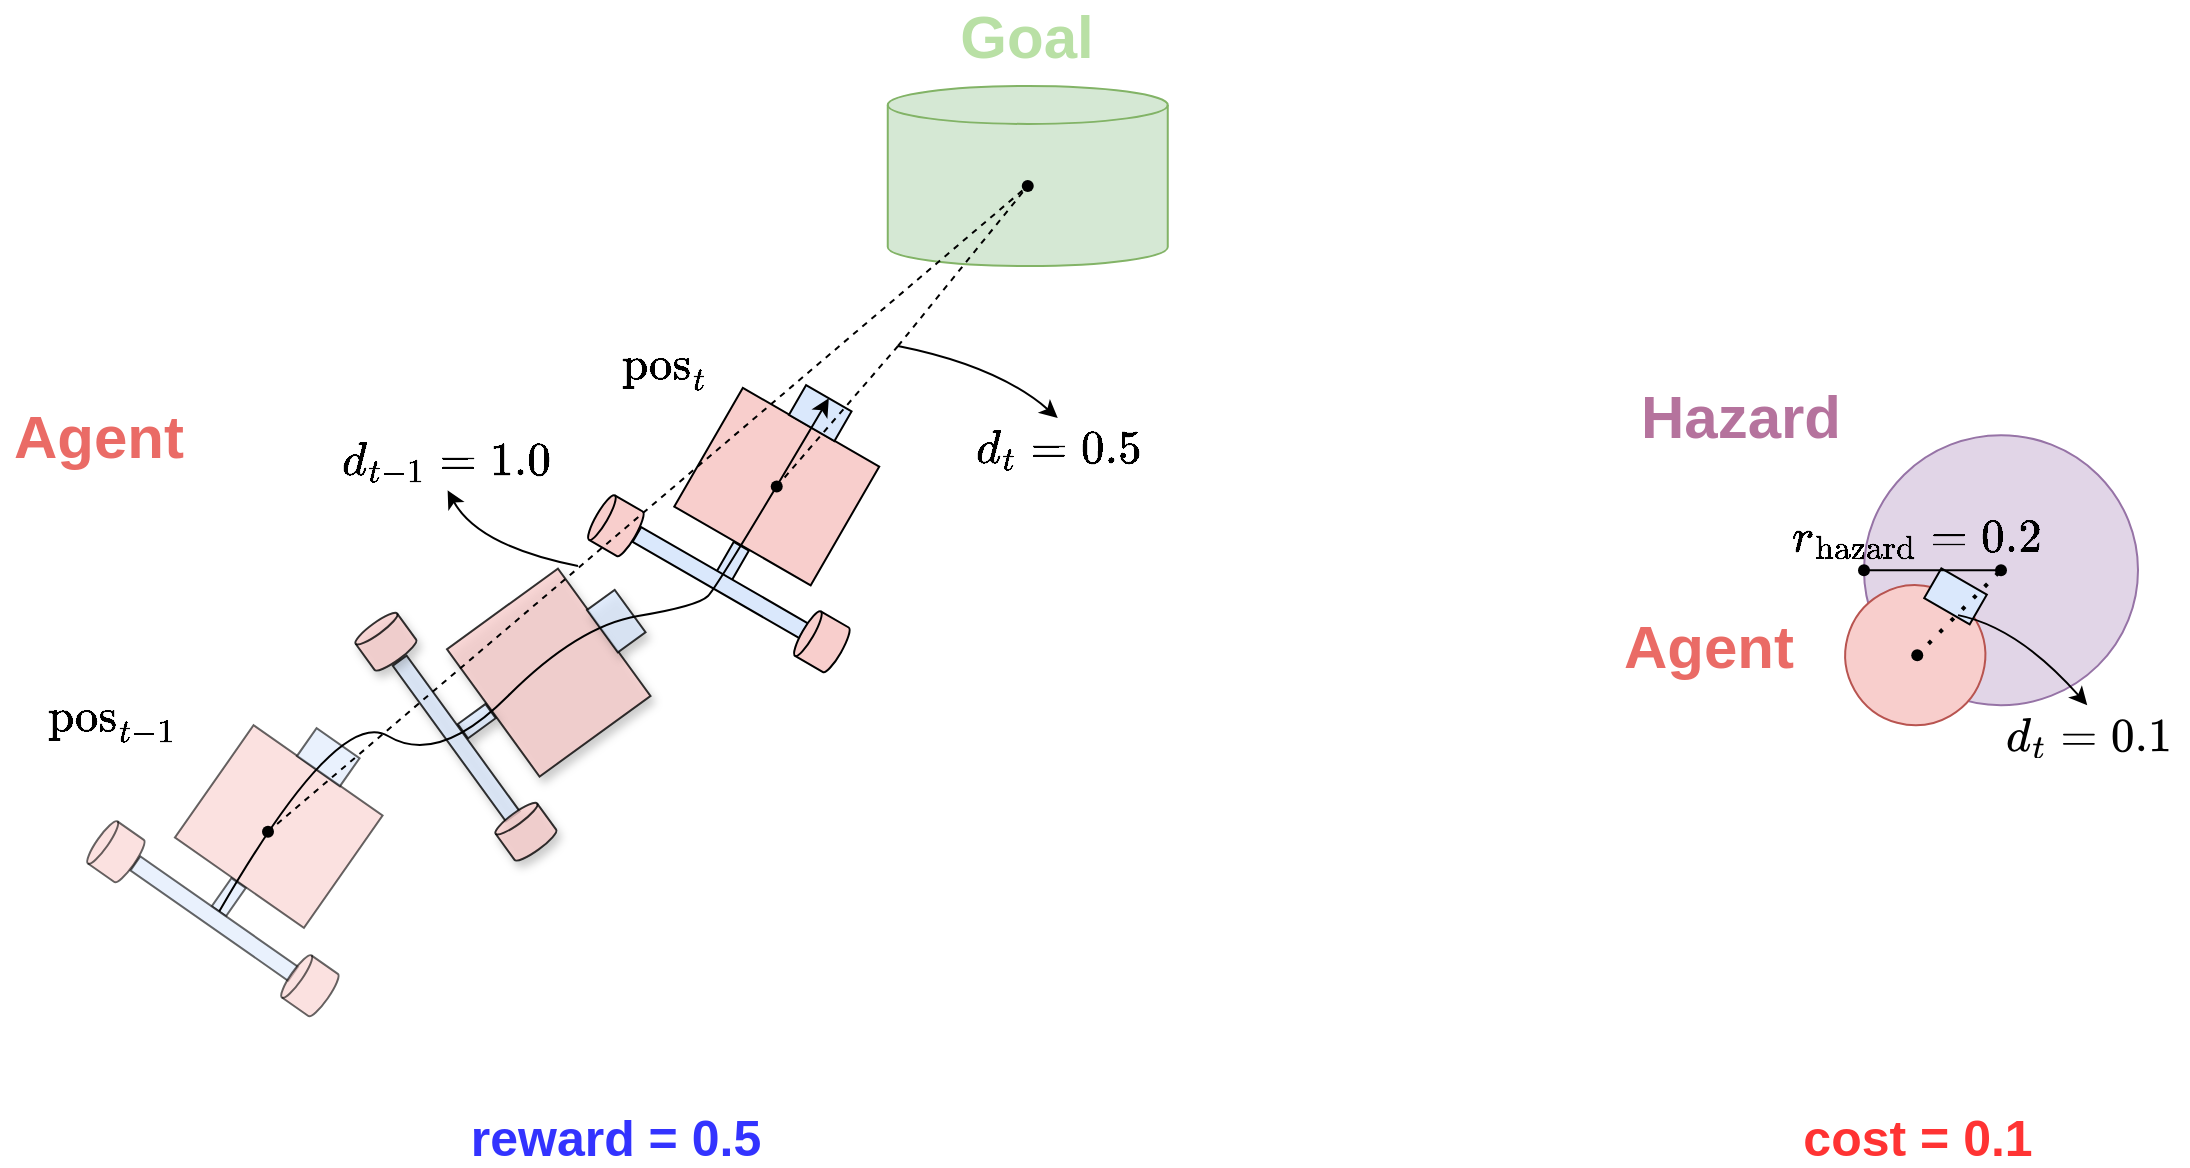 <mxfile version="27.0.9">
  <diagram name="페이지-1" id="_tKk17_IzhRB0h72TxY4">
    <mxGraphModel dx="2066" dy="1160" grid="1" gridSize="10" guides="1" tooltips="1" connect="1" arrows="1" fold="1" page="1" pageScale="1" pageWidth="827" pageHeight="1169" math="1" shadow="0">
      <root>
        <mxCell id="0" />
        <mxCell id="1" parent="0" />
        <mxCell id="dy6sLSSkbK1G9t8MEil--47" value="" style="shape=cylinder3;whiteSpace=wrap;html=1;boundedLbl=1;backgroundOutline=1;size=9.481;fillColor=#d5e8d4;strokeColor=#82b366;" parent="1" vertex="1">
          <mxGeometry x="534.88" y="200" width="140" height="90" as="geometry" />
        </mxCell>
        <mxCell id="dy6sLSSkbK1G9t8MEil--48" value="Goal" style="text;html=1;align=center;verticalAlign=middle;whiteSpace=wrap;rounded=0;fontSize=30;fontColor=#B9E0A5;fontStyle=1" parent="1" vertex="1">
          <mxGeometry x="567.32" y="160" width="75.12" height="30" as="geometry" />
        </mxCell>
        <mxCell id="dy6sLSSkbK1G9t8MEil--52" value="&lt;font style=&quot;color: rgb(234, 107, 102);&quot;&gt;Agent&lt;/font&gt;" style="text;html=1;align=center;verticalAlign=middle;whiteSpace=wrap;rounded=0;fontSize=30;fontColor=#B9E0A5;fontStyle=1" parent="1" vertex="1">
          <mxGeometry x="94.63" y="360" width="90.63" height="30" as="geometry" />
        </mxCell>
        <mxCell id="dy6sLSSkbK1G9t8MEil--2" value="" style="rounded=0;whiteSpace=wrap;html=1;fillColor=#f8cecc;strokeColor=default;rotation=-145;container=0;opacity=60;" parent="1" vertex="1">
          <mxGeometry x="191" y="536" width="78.75" height="68.571" as="geometry" />
        </mxCell>
        <mxCell id="dy6sLSSkbK1G9t8MEil--3" value="" style="rounded=0;whiteSpace=wrap;html=1;fillColor=#dae8fc;strokeColor=default;rotation=-145;container=0;opacity=60;" parent="1" vertex="1">
          <mxGeometry x="242" y="527" width="26.25" height="17.143" as="geometry" />
        </mxCell>
        <mxCell id="dy6sLSSkbK1G9t8MEil--4" value="" style="rounded=0;whiteSpace=wrap;html=1;fillColor=#dae8fc;strokeColor=default;rotation=-145;container=0;opacity=60;" parent="1" vertex="1">
          <mxGeometry x="201" y="597" width="8.75" height="17.143" as="geometry" />
        </mxCell>
        <mxCell id="dy6sLSSkbK1G9t8MEil--5" value="" style="rounded=0;whiteSpace=wrap;html=1;fillColor=#dae8fc;strokeColor=default;rotation=-145;container=0;opacity=60;" parent="1" vertex="1">
          <mxGeometry x="150" y="612" width="96.25" height="8.571" as="geometry" />
        </mxCell>
        <mxCell id="dy6sLSSkbK1G9t8MEil--6" value="" style="shape=cylinder3;whiteSpace=wrap;html=1;boundedLbl=1;backgroundOutline=1;size=2.875;direction=south;fillColor=#f8cecc;strokeColor=default;rotation=-145;container=0;opacity=60;" parent="1" vertex="1">
          <mxGeometry x="138" y="570" width="21.875" height="25.714" as="geometry" />
        </mxCell>
        <mxCell id="dy6sLSSkbK1G9t8MEil--7" value="" style="shape=cylinder3;whiteSpace=wrap;html=1;boundedLbl=1;backgroundOutline=1;size=2.875;direction=south;fillColor=#f8cecc;strokeColor=default;rotation=-145;container=0;opacity=60;" parent="1" vertex="1">
          <mxGeometry x="235" y="637" width="21.875" height="25.714" as="geometry" />
        </mxCell>
        <mxCell id="kyaiNh2SrCvYwGknFWDj-3" value="" style="rounded=0;whiteSpace=wrap;html=1;fillColor=#f8cecc;strokeColor=default;rotation=-150;container=0;" parent="1" vertex="1">
          <mxGeometry x="439.999" y="366.0" width="78.75" height="68.571" as="geometry" />
        </mxCell>
        <mxCell id="kyaiNh2SrCvYwGknFWDj-4" value="" style="rounded=0;whiteSpace=wrap;html=1;fillColor=#dae8fc;strokeColor=default;rotation=-150;container=0;" parent="1" vertex="1">
          <mxGeometry x="487.999" y="355.0" width="26.25" height="17.143" as="geometry" />
        </mxCell>
        <mxCell id="kyaiNh2SrCvYwGknFWDj-5" value="" style="rounded=0;whiteSpace=wrap;html=1;fillColor=#dae8fc;strokeColor=default;rotation=-150;container=0;" parent="1" vertex="1">
          <mxGeometry x="452.999" y="429.0" width="8.75" height="17.143" as="geometry" />
        </mxCell>
        <mxCell id="kyaiNh2SrCvYwGknFWDj-6" value="" style="rounded=0;whiteSpace=wrap;html=1;fillColor=#dae8fc;strokeColor=default;rotation=-150;container=0;" parent="1" vertex="1">
          <mxGeometry x="402.999" y="444.0" width="96.25" height="8.571" as="geometry" />
        </mxCell>
        <mxCell id="kyaiNh2SrCvYwGknFWDj-7" value="" style="shape=cylinder3;whiteSpace=wrap;html=1;boundedLbl=1;backgroundOutline=1;size=2.875;direction=south;fillColor=#f8cecc;strokeColor=default;rotation=-150;container=0;" parent="1" vertex="1">
          <mxGeometry x="387.999" y="407.0" width="21.875" height="25.714" as="geometry" />
        </mxCell>
        <mxCell id="kyaiNh2SrCvYwGknFWDj-8" value="" style="shape=cylinder3;whiteSpace=wrap;html=1;boundedLbl=1;backgroundOutline=1;size=2.875;direction=south;fillColor=#f8cecc;strokeColor=default;rotation=-150;container=0;" parent="1" vertex="1">
          <mxGeometry x="490.999" y="465.0" width="21.875" height="25.714" as="geometry" />
        </mxCell>
        <mxCell id="kyaiNh2SrCvYwGknFWDj-11" value="" style="rounded=0;whiteSpace=wrap;html=1;fillColor=#f8cecc;strokeColor=default;rotation=-126;container=0;opacity=80;shadow=1;" parent="1" vertex="1">
          <mxGeometry x="325.999" y="459.0" width="78.75" height="68.571" as="geometry" />
        </mxCell>
        <mxCell id="kyaiNh2SrCvYwGknFWDj-12" value="" style="rounded=0;whiteSpace=wrap;html=1;fillColor=#dae8fc;strokeColor=default;rotation=-126;container=0;opacity=80;shadow=1;" parent="1" vertex="1">
          <mxGeometry x="385.999" y="459.0" width="26.25" height="17.143" as="geometry" />
        </mxCell>
        <mxCell id="kyaiNh2SrCvYwGknFWDj-13" value="" style="rounded=0;whiteSpace=wrap;html=1;fillColor=#dae8fc;strokeColor=default;rotation=-126;container=0;opacity=80;shadow=1;" parent="1" vertex="1">
          <mxGeometry x="324.999" y="509.0" width="8.75" height="17.143" as="geometry" />
        </mxCell>
        <mxCell id="kyaiNh2SrCvYwGknFWDj-14" value="" style="rounded=0;whiteSpace=wrap;html=1;fillColor=#dae8fc;strokeColor=default;rotation=-126;container=0;opacity=80;shadow=1;" parent="1" vertex="1">
          <mxGeometry x="270.999" y="522.0" width="96.25" height="8.571" as="geometry" />
        </mxCell>
        <mxCell id="kyaiNh2SrCvYwGknFWDj-15" value="" style="shape=cylinder3;whiteSpace=wrap;html=1;boundedLbl=1;backgroundOutline=1;size=2.875;direction=south;fillColor=#f8cecc;strokeColor=default;rotation=-126;container=0;opacity=80;shadow=1;" parent="1" vertex="1">
          <mxGeometry x="272.999" y="465.0" width="21.875" height="25.714" as="geometry" />
        </mxCell>
        <mxCell id="kyaiNh2SrCvYwGknFWDj-16" value="" style="shape=cylinder3;whiteSpace=wrap;html=1;boundedLbl=1;backgroundOutline=1;size=2.875;direction=south;fillColor=#f8cecc;strokeColor=default;rotation=-126;container=0;opacity=80;shadow=1;" parent="1" vertex="1">
          <mxGeometry x="342.999" y="560.0" width="21.875" height="25.714" as="geometry" />
        </mxCell>
        <mxCell id="kyaiNh2SrCvYwGknFWDj-19" value="" style="curved=1;endArrow=classic;html=1;rounded=0;exitX=0.5;exitY=1;exitDx=0;exitDy=0;entryX=0.5;entryY=1;entryDx=0;entryDy=0;" parent="1" source="dy6sLSSkbK1G9t8MEil--5" target="kyaiNh2SrCvYwGknFWDj-4" edge="1">
          <mxGeometry width="50" height="50" relative="1" as="geometry">
            <mxPoint x="160" y="750" as="sourcePoint" />
            <mxPoint x="440" y="570" as="targetPoint" />
            <Array as="points">
              <mxPoint x="260" y="510" />
              <mxPoint x="310" y="540" />
              <mxPoint x="380" y="470" />
              <mxPoint x="440" y="460" />
              <mxPoint x="450" y="450" />
            </Array>
          </mxGeometry>
        </mxCell>
        <mxCell id="kyaiNh2SrCvYwGknFWDj-21" value="&lt;font&gt;`\text{pos}_{t - 1}`&lt;/font&gt;" style="text;html=1;align=center;verticalAlign=middle;whiteSpace=wrap;rounded=0;fontSize=20;" parent="1" vertex="1">
          <mxGeometry x="110" y="500.57" width="75.26" height="30" as="geometry" />
        </mxCell>
        <mxCell id="kyaiNh2SrCvYwGknFWDj-22" value="&lt;font&gt;`\text{pos}_t`&lt;/font&gt;" style="text;html=1;align=center;verticalAlign=middle;whiteSpace=wrap;rounded=0;fontSize=20;" parent="1" vertex="1">
          <mxGeometry x="393" y="325" width="60" height="30" as="geometry" />
        </mxCell>
        <mxCell id="QHuSpdjjvRMu_k9thkKk-1" value="" style="shape=waypoint;sketch=0;fillStyle=solid;size=6;pointerEvents=1;points=[];fillColor=none;resizable=0;rotatable=0;perimeter=centerPerimeter;snapToPoint=1;" parent="1" vertex="1">
          <mxGeometry x="215" y="562.86" width="20" height="20" as="geometry" />
        </mxCell>
        <mxCell id="QHuSpdjjvRMu_k9thkKk-2" value="" style="shape=waypoint;sketch=0;fillStyle=solid;size=6;pointerEvents=1;points=[];fillColor=none;resizable=0;rotatable=0;perimeter=centerPerimeter;snapToPoint=1;" parent="1" vertex="1">
          <mxGeometry x="594.88" y="240" width="20" height="20" as="geometry" />
        </mxCell>
        <mxCell id="QHuSpdjjvRMu_k9thkKk-3" value="" style="endArrow=none;dashed=1;html=1;rounded=0;exitX=0.325;exitY=0.544;exitDx=0;exitDy=0;exitPerimeter=0;" parent="1" source="QHuSpdjjvRMu_k9thkKk-1" target="QHuSpdjjvRMu_k9thkKk-2" edge="1">
          <mxGeometry width="50" height="50" relative="1" as="geometry">
            <mxPoint x="430" y="550" as="sourcePoint" />
            <mxPoint x="480" y="500" as="targetPoint" />
          </mxGeometry>
        </mxCell>
        <mxCell id="QHuSpdjjvRMu_k9thkKk-4" value="" style="shape=waypoint;sketch=0;fillStyle=solid;size=6;pointerEvents=1;points=[];fillColor=none;resizable=0;rotatable=0;perimeter=centerPerimeter;snapToPoint=1;" parent="1" vertex="1">
          <mxGeometry x="469.37" y="390.29" width="20" height="20" as="geometry" />
        </mxCell>
        <mxCell id="QHuSpdjjvRMu_k9thkKk-5" value="" style="endArrow=none;dashed=1;html=1;rounded=0;exitDx=0;exitDy=0;exitPerimeter=0;entryX=0.706;entryY=0.531;entryDx=0;entryDy=0;entryPerimeter=0;" parent="1" target="QHuSpdjjvRMu_k9thkKk-2" edge="1">
          <mxGeometry width="50" height="50" relative="1" as="geometry">
            <mxPoint x="540" y="330" as="sourcePoint" />
            <mxPoint x="947.32" y="260" as="targetPoint" />
          </mxGeometry>
        </mxCell>
        <mxCell id="QHuSpdjjvRMu_k9thkKk-8" value="`d_{t - 1} = 1.0`" style="text;html=1;align=center;verticalAlign=middle;whiteSpace=wrap;rounded=0;fontSize=20;" parent="1" vertex="1">
          <mxGeometry x="262.38" y="372.14" width="104.87" height="30" as="geometry" />
        </mxCell>
        <mxCell id="QHuSpdjjvRMu_k9thkKk-9" value="`d_t = 0.5`" style="text;html=1;align=center;verticalAlign=middle;whiteSpace=wrap;rounded=0;fontSize=20;" parent="1" vertex="1">
          <mxGeometry x="564.88" y="366" width="110" height="30" as="geometry" />
        </mxCell>
        <mxCell id="QHuSpdjjvRMu_k9thkKk-11" value="&lt;font&gt;reward = 0.5&lt;/font&gt;" style="text;html=1;align=center;verticalAlign=middle;whiteSpace=wrap;rounded=0;fontStyle=1;fontSize=25;fontColor=#3333FF;" parent="1" vertex="1">
          <mxGeometry x="319.12" y="710" width="160" height="30" as="geometry" />
        </mxCell>
        <mxCell id="QHuSpdjjvRMu_k9thkKk-12" value="" style="curved=1;endArrow=classic;html=1;rounded=0;entryX=0.5;entryY=1;entryDx=0;entryDy=0;" parent="1" target="QHuSpdjjvRMu_k9thkKk-8" edge="1">
          <mxGeometry width="50" height="50" relative="1" as="geometry">
            <mxPoint x="380" y="440" as="sourcePoint" />
            <mxPoint x="320" y="349" as="targetPoint" />
            <Array as="points">
              <mxPoint x="330" y="430" />
            </Array>
          </mxGeometry>
        </mxCell>
        <mxCell id="QHuSpdjjvRMu_k9thkKk-13" value="" style="curved=1;endArrow=classic;html=1;rounded=0;entryX=0.5;entryY=0;entryDx=0;entryDy=0;" parent="1" target="QHuSpdjjvRMu_k9thkKk-9" edge="1">
          <mxGeometry width="50" height="50" relative="1" as="geometry">
            <mxPoint x="540" y="330" as="sourcePoint" />
            <mxPoint x="560" y="490" as="targetPoint" />
            <Array as="points">
              <mxPoint x="590" y="340" />
            </Array>
          </mxGeometry>
        </mxCell>
        <mxCell id="QHuSpdjjvRMu_k9thkKk-15" value="" style="endArrow=none;dashed=1;html=1;rounded=0;exitX=0.825;exitY=0.767;exitDx=0;exitDy=0;exitPerimeter=0;entryDx=0;entryDy=0;entryPerimeter=0;" parent="1" source="QHuSpdjjvRMu_k9thkKk-4" edge="1">
          <mxGeometry width="50" height="50" relative="1" as="geometry">
            <mxPoint x="479" y="400" as="sourcePoint" />
            <mxPoint x="540" y="330" as="targetPoint" />
          </mxGeometry>
        </mxCell>
        <mxCell id="9n47IOnfKrXOvUuUFpBr-16" value="&lt;font style=&quot;color: rgb(234, 107, 102);&quot;&gt;Agent&lt;/font&gt;" style="text;html=1;align=center;verticalAlign=middle;whiteSpace=wrap;rounded=0;fontSize=30;fontColor=#B9E0A5;fontStyle=1" vertex="1" parent="1">
          <mxGeometry x="900" y="464.7" width="90.63" height="30" as="geometry" />
        </mxCell>
        <mxCell id="9n47IOnfKrXOvUuUFpBr-17" value="" style="ellipse;whiteSpace=wrap;html=1;fillColor=#e1d5e7;strokeColor=#9673a6;" vertex="1" parent="1">
          <mxGeometry x="1023" y="374.57" width="137" height="135" as="geometry" />
        </mxCell>
        <mxCell id="9n47IOnfKrXOvUuUFpBr-18" value="&lt;font style=&quot;color: rgb(181, 115, 157);&quot;&gt;Hazard&lt;/font&gt;" style="text;html=1;align=center;verticalAlign=middle;whiteSpace=wrap;rounded=0;fontSize=30;fontColor=#B9E0A5;fontStyle=1" vertex="1" parent="1">
          <mxGeometry x="910" y="349.57" width="103" height="30" as="geometry" />
        </mxCell>
        <mxCell id="9n47IOnfKrXOvUuUFpBr-19" value="" style="group;rotation=-165;" vertex="1" connectable="0" parent="1">
          <mxGeometry x="1014.633" y="439.571" width="70" height="80.253" as="geometry" />
        </mxCell>
        <mxCell id="9n47IOnfKrXOvUuUFpBr-20" value="" style="ellipse;whiteSpace=wrap;html=1;fillColor=#f8cecc;strokeColor=#b85450;rotation=-165;" vertex="1" parent="9n47IOnfKrXOvUuUFpBr-19">
          <mxGeometry x="-1" y="10" width="70" height="70" as="geometry" />
        </mxCell>
        <mxCell id="9n47IOnfKrXOvUuUFpBr-21" value="" style="rounded=0;whiteSpace=wrap;html=1;fillColor=#dae8fc;strokeColor=default;rotation=-150;" vertex="1" parent="9n47IOnfKrXOvUuUFpBr-19">
          <mxGeometry x="41" y="7" width="26.25" height="17.143" as="geometry" />
        </mxCell>
        <mxCell id="9n47IOnfKrXOvUuUFpBr-22" value="" style="shape=waypoint;sketch=0;size=6;pointerEvents=1;points=[];fillColor=none;resizable=0;rotatable=0;perimeter=centerPerimeter;snapToPoint=1;" vertex="1" parent="9n47IOnfKrXOvUuUFpBr-19">
          <mxGeometry x="24.997" y="34.999" width="20" height="20" as="geometry" />
        </mxCell>
        <mxCell id="9n47IOnfKrXOvUuUFpBr-23" value="" style="endArrow=none;dashed=1;html=1;dashPattern=1 3;strokeWidth=2;rounded=0;exitX=0.519;exitY=0.3;exitDx=0;exitDy=0;exitPerimeter=0;" edge="1" parent="1" source="9n47IOnfKrXOvUuUFpBr-22" target="9n47IOnfKrXOvUuUFpBr-24">
          <mxGeometry width="50" height="50" relative="1" as="geometry">
            <mxPoint x="1040" y="450.57" as="sourcePoint" />
            <mxPoint x="1090" y="400.57" as="targetPoint" />
          </mxGeometry>
        </mxCell>
        <mxCell id="9n47IOnfKrXOvUuUFpBr-24" value="" style="shape=waypoint;sketch=0;size=6;pointerEvents=1;points=[];fillColor=none;resizable=0;rotatable=0;perimeter=centerPerimeter;snapToPoint=1;" vertex="1" parent="1">
          <mxGeometry x="1081.5" y="432.07" width="20" height="20" as="geometry" />
        </mxCell>
        <mxCell id="9n47IOnfKrXOvUuUFpBr-25" value="&lt;svg xmlns=&quot;http://www.w3.org/2000/svg&quot; width=&quot;7.85ex&quot; height=&quot;1.927ex&quot; role=&quot;img&quot; viewBox=&quot;0 -694 3469.8 851.8&quot; xmlns:xlink=&quot;http://www.w3.org/1999/xlink&quot; style=&quot;vertical-align: -0.357ex;&quot;&gt;&lt;defs&gt;&lt;path id=&quot;MJX-1-TEX-I-1D451&quot; d=&quot;M366 683Q367 683 438 688T511 694Q523 694 523 686Q523 679 450 384T375 83T374 68Q374 26 402 26Q411 27 422 35Q443 55 463 131Q469 151 473 152Q475 153 483 153H487H491Q506 153 506 145Q506 140 503 129Q490 79 473 48T445 8T417 -8Q409 -10 393 -10Q359 -10 336 5T306 36L300 51Q299 52 296 50Q294 48 292 46Q233 -10 172 -10Q117 -10 75 30T33 157Q33 205 53 255T101 341Q148 398 195 420T280 442Q336 442 364 400Q369 394 369 396Q370 400 396 505T424 616Q424 629 417 632T378 637H357Q351 643 351 645T353 664Q358 683 366 683ZM352 326Q329 405 277 405Q242 405 210 374T160 293Q131 214 119 129Q119 126 119 118T118 106Q118 61 136 44T179 26Q233 26 290 98L298 109L352 326Z&quot;&gt;&lt;/path&gt;&lt;path id=&quot;MJX-1-TEX-I-1D461&quot; d=&quot;M26 385Q19 392 19 395Q19 399 22 411T27 425Q29 430 36 430T87 431H140L159 511Q162 522 166 540T173 566T179 586T187 603T197 615T211 624T229 626Q247 625 254 615T261 596Q261 589 252 549T232 470L222 433Q222 431 272 431H323Q330 424 330 420Q330 398 317 385H210L174 240Q135 80 135 68Q135 26 162 26Q197 26 230 60T283 144Q285 150 288 151T303 153H307Q322 153 322 145Q322 142 319 133Q314 117 301 95T267 48T216 6T155 -11Q125 -11 98 4T59 56Q57 64 57 83V101L92 241Q127 382 128 383Q128 385 77 385H26Z&quot;&gt;&lt;/path&gt;&lt;path id=&quot;MJX-1-TEX-N-3D&quot; d=&quot;M56 347Q56 360 70 367H707Q722 359 722 347Q722 336 708 328L390 327H72Q56 332 56 347ZM56 153Q56 168 72 173H708Q722 163 722 153Q722 140 707 133H70Q56 140 56 153Z&quot;&gt;&lt;/path&gt;&lt;path id=&quot;MJX-1-TEX-N-30&quot; d=&quot;M96 585Q152 666 249 666Q297 666 345 640T423 548Q460 465 460 320Q460 165 417 83Q397 41 362 16T301 -15T250 -22Q224 -22 198 -16T137 16T82 83Q39 165 39 320Q39 494 96 585ZM321 597Q291 629 250 629Q208 629 178 597Q153 571 145 525T137 333Q137 175 145 125T181 46Q209 16 250 16Q290 16 318 46Q347 76 354 130T362 333Q362 478 354 524T321 597Z&quot;&gt;&lt;/path&gt;&lt;path id=&quot;MJX-1-TEX-N-2E&quot; d=&quot;M78 60Q78 84 95 102T138 120Q162 120 180 104T199 61Q199 36 182 18T139 0T96 17T78 60Z&quot;&gt;&lt;/path&gt;&lt;path id=&quot;MJX-1-TEX-N-31&quot; d=&quot;M213 578L200 573Q186 568 160 563T102 556H83V602H102Q149 604 189 617T245 641T273 663Q275 666 285 666Q294 666 302 660V361L303 61Q310 54 315 52T339 48T401 46H427V0H416Q395 3 257 3Q121 3 100 0H88V46H114Q136 46 152 46T177 47T193 50T201 52T207 57T213 61V578Z&quot;&gt;&lt;/path&gt;&lt;/defs&gt;&lt;g stroke=&quot;currentColor&quot; fill=&quot;currentColor&quot; stroke-width=&quot;0&quot; transform=&quot;scale(1,-1)&quot;&gt;&lt;g data-mml-node=&quot;math&quot;&gt;&lt;g data-mml-node=&quot;mstyle&quot;&gt;&lt;g data-mml-node=&quot;msub&quot;&gt;&lt;g data-mml-node=&quot;mi&quot;&gt;&lt;use data-c=&quot;1D451&quot; xlink:href=&quot;#MJX-1-TEX-I-1D451&quot;&gt;&lt;/use&gt;&lt;/g&gt;&lt;g data-mml-node=&quot;mi&quot; transform=&quot;translate(553,-150) scale(0.707)&quot;&gt;&lt;use data-c=&quot;1D461&quot; xlink:href=&quot;#MJX-1-TEX-I-1D461&quot;&gt;&lt;/use&gt;&lt;/g&gt;&lt;/g&gt;&lt;g data-mml-node=&quot;mo&quot; transform=&quot;translate(1136,0)&quot;&gt;&lt;use data-c=&quot;3D&quot; xlink:href=&quot;#MJX-1-TEX-N-3D&quot;&gt;&lt;/use&gt;&lt;/g&gt;&lt;g data-mml-node=&quot;mn&quot; transform=&quot;translate(2191.8,0)&quot;&gt;&lt;use data-c=&quot;30&quot; xlink:href=&quot;#MJX-1-TEX-N-30&quot;&gt;&lt;/use&gt;&lt;use data-c=&quot;2E&quot; xlink:href=&quot;#MJX-1-TEX-N-2E&quot; transform=&quot;translate(500,0)&quot;&gt;&lt;/use&gt;&lt;use data-c=&quot;31&quot; xlink:href=&quot;#MJX-1-TEX-N-31&quot; transform=&quot;translate(778,0)&quot;&gt;&lt;/use&gt;&lt;/g&gt;&lt;/g&gt;&lt;/g&gt;&lt;/g&gt;&lt;/svg&gt;" style="text;html=1;align=center;verticalAlign=middle;whiteSpace=wrap;rounded=0;fontSize=20;" vertex="1" parent="1">
          <mxGeometry x="1084.63" y="509.57" width="100" height="30" as="geometry" />
        </mxCell>
        <mxCell id="9n47IOnfKrXOvUuUFpBr-26" value="" style="curved=1;endArrow=classic;html=1;rounded=0;entryX=0.5;entryY=0;entryDx=0;entryDy=0;" edge="1" parent="1" target="9n47IOnfKrXOvUuUFpBr-25">
          <mxGeometry width="50" height="50" relative="1" as="geometry">
            <mxPoint x="1070" y="464.57" as="sourcePoint" />
            <mxPoint x="960" y="430.57" as="targetPoint" />
            <Array as="points">
              <mxPoint x="1100" y="470.57" />
            </Array>
          </mxGeometry>
        </mxCell>
        <mxCell id="9n47IOnfKrXOvUuUFpBr-27" value="" style="shape=waypoint;sketch=0;size=6;pointerEvents=1;points=[];fillColor=none;resizable=0;rotatable=0;perimeter=centerPerimeter;snapToPoint=1;" vertex="1" parent="1">
          <mxGeometry x="1013" y="432.07" width="20" height="20" as="geometry" />
        </mxCell>
        <mxCell id="9n47IOnfKrXOvUuUFpBr-28" value="" style="endArrow=none;html=1;rounded=0;exitX=0.35;exitY=0.425;exitDx=0;exitDy=0;exitPerimeter=0;" edge="1" parent="1" source="9n47IOnfKrXOvUuUFpBr-27" target="9n47IOnfKrXOvUuUFpBr-24">
          <mxGeometry width="50" height="50" relative="1" as="geometry">
            <mxPoint x="1000" y="480.57" as="sourcePoint" />
            <mxPoint x="1050" y="430.57" as="targetPoint" />
          </mxGeometry>
        </mxCell>
        <mxCell id="9n47IOnfKrXOvUuUFpBr-29" value="`r_\text{hazard} = 0.2`" style="text;html=1;align=center;verticalAlign=middle;whiteSpace=wrap;rounded=0;fontSize=20;" vertex="1" parent="1">
          <mxGeometry x="983.13" y="409.57" width="133" height="30" as="geometry" />
        </mxCell>
        <mxCell id="9n47IOnfKrXOvUuUFpBr-30" value="&lt;font style=&quot;color: rgb(255, 51, 51);&quot;&gt;cost = 0.1&lt;/font&gt;" style="text;html=1;align=center;verticalAlign=middle;whiteSpace=wrap;rounded=0;fontStyle=1;fontSize=25;" vertex="1" parent="1">
          <mxGeometry x="984.63" y="710" width="130" height="30" as="geometry" />
        </mxCell>
      </root>
    </mxGraphModel>
  </diagram>
</mxfile>
